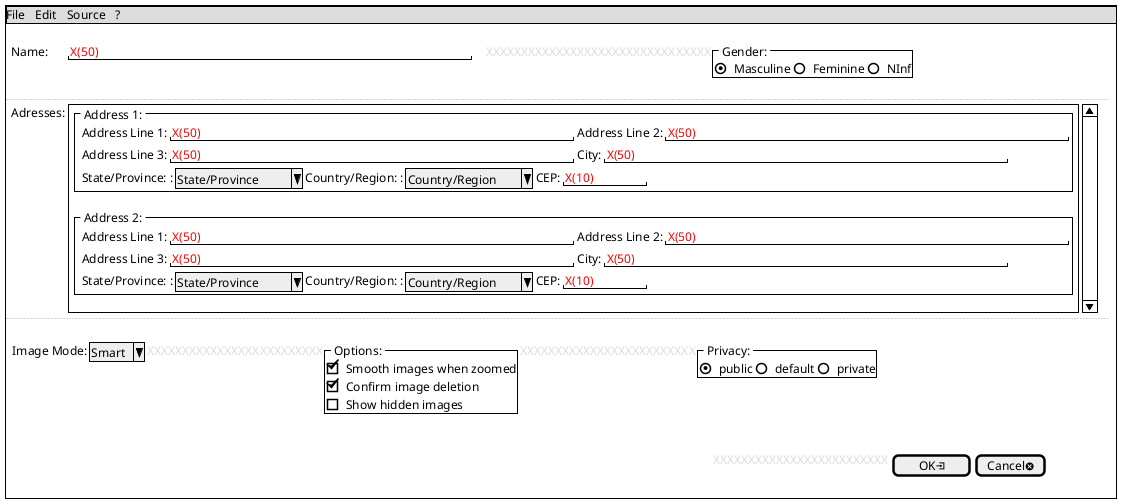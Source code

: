 @startsalt

!$showspace = 1
!$menu = 0
!$addresstype = 1
!$addreslayout = 1

!procedure Menu()
    !if ($menu == 1)
        {* File | Edit | Source | ? 
        File | New | Open File | - | Close | Close All | - | Exit}
    !elseif ($menu == 2)
        {* File | Edit | Source | ?
        Edit | Copy | Paste | - | Delete}
    !elseif ($menu == 3)
        {* File | Edit | Source | ?
        Source | Find ...}
    !elseif ($menu == 4)
        {* File | Edit | Source | ?
        ? | About}
    !else
        {* File | Edit | Source | ?}
    !endif
!endprocedure

!procedure DialogGender() 
    {^" Gender: " |
        (X) Masculine |
        () Feminine |
        () NInf
    }
!endprocedure

!procedure DialogPrivacy()
    {^" Privacy: " |
        (X) public |
        () default |
        () private
    }
!endprocedure

!procedure DialogState()
    {S 
        Acre
        Amapa
        Amazonas
    }
!endprocedure

!procedure DialogCountry()
    {S 
        Brasil
        China
        Estados Unidos
    }
!endprocedure

!procedure DialogOptions()
    {^" Options: "
        [X] Smooth images when zoomed
        [X] Confirm image deletion
        [ ] Show hidden images
    }
!endprocedure

!procedure DialogRead($text,$mask,$value)
    !$mask = $mask + "(" + $value + ")"
    $text|"<color:red>Lpad($mask,$value," ")"
!endprocedure

!procedure DialogDropBox($text,$value)
    $text:|^$value^
!endprocedure

!function Lpad($text,$value,$string)
    !local $loop = $value / %strlen($string)
    !while $loop > 0
        !$text = $text + $string
        !$loop = $loop - 1
    !endwhile
    !return %substr($text,0,$value)
!endfunction

!function Rpad($text,$value,$string)
    !local $loop = $value / %strlen($string)
    !while $loop > 0
        !$text = $string + $text
        !$loop = $loop - 1
    !endwhile
    !return %substr($text,$begin,$value)
!endfunction

!procedure Spaces($value)
    !if ($showspace == 1)
        <color:gainsboro>Lpad("X",$value,"X")
    !else
        <color:white>Lpad("X",$value,"X")
    !endif
!endprocedure

!procedure DialogAddress1($text)
    {^" $text: " 
        |.|{DialogRead("Address Line 1: ","X",50)|
            |DialogRead("Address Line 2: ","X",50)}
        |.|{DialogRead("Address Line 3: ","X",50)|
            |DialogRead("City: ","X",50)}
        |.|{DialogDropBox("State/Province: ","State/Province")|
            |DialogDropBox("Country/Region: ","Country/Region")|
            |DialogRead("CEP: ","X",10)}
    }
!endprocedure

!procedure DialogAddress2($text)
    {^" $text: " 
        |.|DialogRead("Address Line 1: ","X",50)
        |.|DialogRead("Address Line 2: ","X",50)
        |.|DialogRead("Address Line 3: ","X",50)
        |.|{DialogRead("City: ","X",50)|
            |DialogDropBox("State/Province: ","State/Province")|
            |.}|*
        |.|{DialogRead("CEP: ","X",10)|
            |DialogDropBox("Country/Region: ","Country/Region")|
            |.}|*
    }
!endprocedure

!procedure DialogAddress3($text)
    {^" $text: " 
        |.|DialogRead("Address Line 1: ","X",50)
        |.|DialogRead("Address Line 2: ","X",50)
        |.|DialogRead("Address Line 3: ","X",50)
        |.|DialogRead("City: ","X",50)
        |.|DialogDropBox("State/Province: ","State/Province")
        |.|DialogRead("CEP: ","X",10)
        |.|DialogDropBox("Country/Region: ","Country/Region")
    }
!endprocedure

!procedure DialogAddress($text)
    !if ($addreslayout == 1)
        DialogAddress1($text)
    !elseif ($addreslayout == 2)
        DialogAddress2($text)
    !else
        DialogAddress3($text)
    !endif
!endprocedure

!procedure ListAddress()
    !if ($addresstype == 1)
        |Adresses:|{
            |{SI 
                |.|
                DialogAddress("Address 1")|.
                |.|
                DialogAddress("Address 2")|.}}
    !elseif ($addresstype == 2)
        {
            |.
            |.|DialogAddress("Address 1")|*|*|*|*|*
            |.
            |.|DialogAddress("Address 2")|*|*|*|*|*}
    !else
        {
            |.
            |.|DialogAddress("Address 1")|*|*|*|*|*}
    !endif
!endprocedure

!procedure Rule($value)
    !local $loop = $value
    !local $index = 1
    !while $loop > 0
        !if ($index == 10)
            !$index = 0
        !endif
        !if ($loop == 1)
            |$index
        !else
            |$index|
        !endif
        !$index = $index + 1
        !$loop = $loop - 1
    !endwhile
!endprocedure

scale 1

{+
    |Menu()|*|*|*|*|*|*|*|*
    |.
    |.|DialogRead("Name: ","X",50)|
        |.|.|Spaces(32)|
        |DialogGender()|*
    ..|*|*|*|*|*|*|*
    |.|ListAddress()|*|*|*|*|*
    ..|*|*|*|*|*|*|*
    |.
    |.|{DialogDropBox("Image Mode","Smart")|
        |Spaces(25)|
        |DialogOptions()|
        |Spaces(25)|
        |DialogPrivacy()}|*|*|*|*|*|*|.
    |.
    |.|.|.|.|.|.|Spaces(25)|{[  OK<&account-login>   ]|[Cancel<&circle-x>]}|.
    |.
}
@endsalt